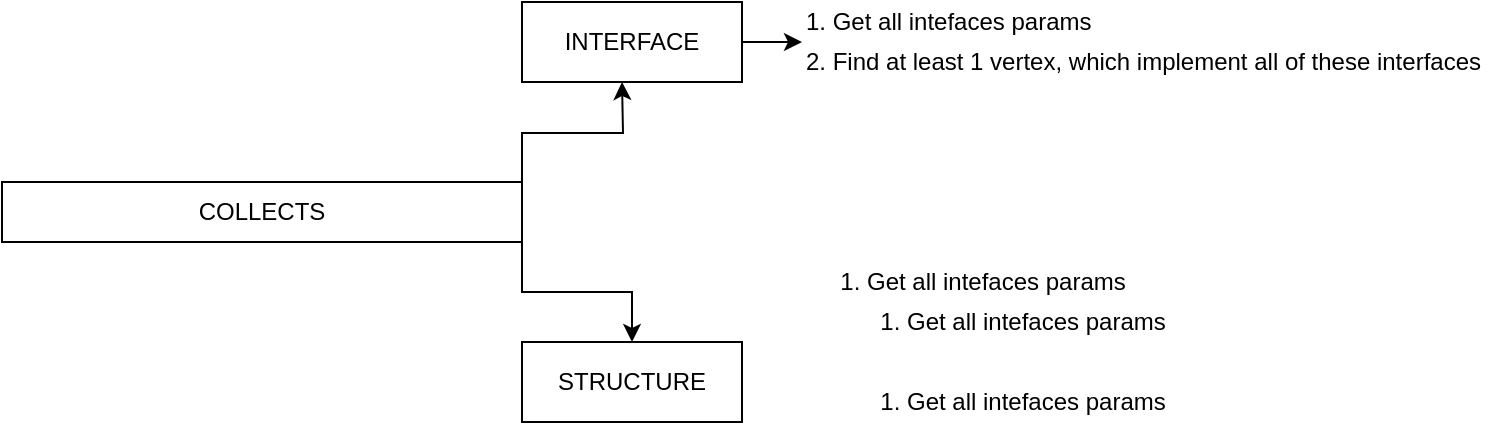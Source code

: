 <mxfile version="13.7.9" type="device"><diagram id="9XrS1GHqLKZMvzqyOHTl" name="Page-1"><mxGraphModel dx="1103" dy="668" grid="1" gridSize="10" guides="1" tooltips="1" connect="1" arrows="1" fold="1" page="1" pageScale="1" pageWidth="2339" pageHeight="3300" math="0" shadow="0"><root><mxCell id="0"/><mxCell id="1" parent="0"/><mxCell id="l68RtGjcmOaRt0kfE4wa-5" style="edgeStyle=orthogonalEdgeStyle;rounded=0;orthogonalLoop=1;jettySize=auto;html=1;exitX=1;exitY=0;exitDx=0;exitDy=0;" edge="1" parent="1" source="l68RtGjcmOaRt0kfE4wa-1"><mxGeometry relative="1" as="geometry"><mxPoint x="370" y="80" as="targetPoint"/></mxGeometry></mxCell><mxCell id="l68RtGjcmOaRt0kfE4wa-6" style="edgeStyle=orthogonalEdgeStyle;rounded=0;orthogonalLoop=1;jettySize=auto;html=1;exitX=1;exitY=1;exitDx=0;exitDy=0;entryX=0.5;entryY=0;entryDx=0;entryDy=0;" edge="1" parent="1" source="l68RtGjcmOaRt0kfE4wa-1" target="l68RtGjcmOaRt0kfE4wa-8"><mxGeometry relative="1" as="geometry"><mxPoint x="370" y="210" as="targetPoint"/></mxGeometry></mxCell><mxCell id="l68RtGjcmOaRt0kfE4wa-1" value="COLLECTS" style="rounded=0;whiteSpace=wrap;html=1;" vertex="1" parent="1"><mxGeometry x="60" y="130" width="260" height="30" as="geometry"/></mxCell><mxCell id="l68RtGjcmOaRt0kfE4wa-10" style="edgeStyle=orthogonalEdgeStyle;rounded=0;orthogonalLoop=1;jettySize=auto;html=1;exitX=1;exitY=0.5;exitDx=0;exitDy=0;" edge="1" parent="1" source="l68RtGjcmOaRt0kfE4wa-7"><mxGeometry relative="1" as="geometry"><mxPoint x="460" y="60.333" as="targetPoint"/></mxGeometry></mxCell><mxCell id="l68RtGjcmOaRt0kfE4wa-7" value="INTERFACE" style="rounded=0;whiteSpace=wrap;html=1;" vertex="1" parent="1"><mxGeometry x="320" y="40" width="110" height="40" as="geometry"/></mxCell><mxCell id="l68RtGjcmOaRt0kfE4wa-8" value="STRUCTURE" style="rounded=0;whiteSpace=wrap;html=1;" vertex="1" parent="1"><mxGeometry x="320" y="210" width="110" height="40" as="geometry"/></mxCell><mxCell id="l68RtGjcmOaRt0kfE4wa-11" value="1. Get all intefaces params" style="text;html=1;align=left;verticalAlign=middle;resizable=0;points=[];autosize=1;" vertex="1" parent="1"><mxGeometry x="460" y="40" width="160" height="20" as="geometry"/></mxCell><mxCell id="l68RtGjcmOaRt0kfE4wa-12" value="2. Find at least 1 vertex, which implement all of these interfaces&amp;nbsp;" style="text;html=1;align=left;verticalAlign=middle;resizable=0;points=[];autosize=1;" vertex="1" parent="1"><mxGeometry x="460" y="60" width="350" height="20" as="geometry"/></mxCell><mxCell id="l68RtGjcmOaRt0kfE4wa-13" value="1. Get all intefaces params" style="text;html=1;align=center;verticalAlign=middle;resizable=0;points=[];autosize=1;" vertex="1" parent="1"><mxGeometry x="470" y="170" width="160" height="20" as="geometry"/></mxCell><mxCell id="l68RtGjcmOaRt0kfE4wa-14" value="1. Get all intefaces params" style="text;html=1;align=center;verticalAlign=middle;resizable=0;points=[];autosize=1;" vertex="1" parent="1"><mxGeometry x="490" y="190" width="160" height="20" as="geometry"/></mxCell><mxCell id="l68RtGjcmOaRt0kfE4wa-15" value="1. Get all intefaces params" style="text;html=1;align=center;verticalAlign=middle;resizable=0;points=[];autosize=1;" vertex="1" parent="1"><mxGeometry x="490" y="230" width="160" height="20" as="geometry"/></mxCell></root></mxGraphModel></diagram></mxfile>